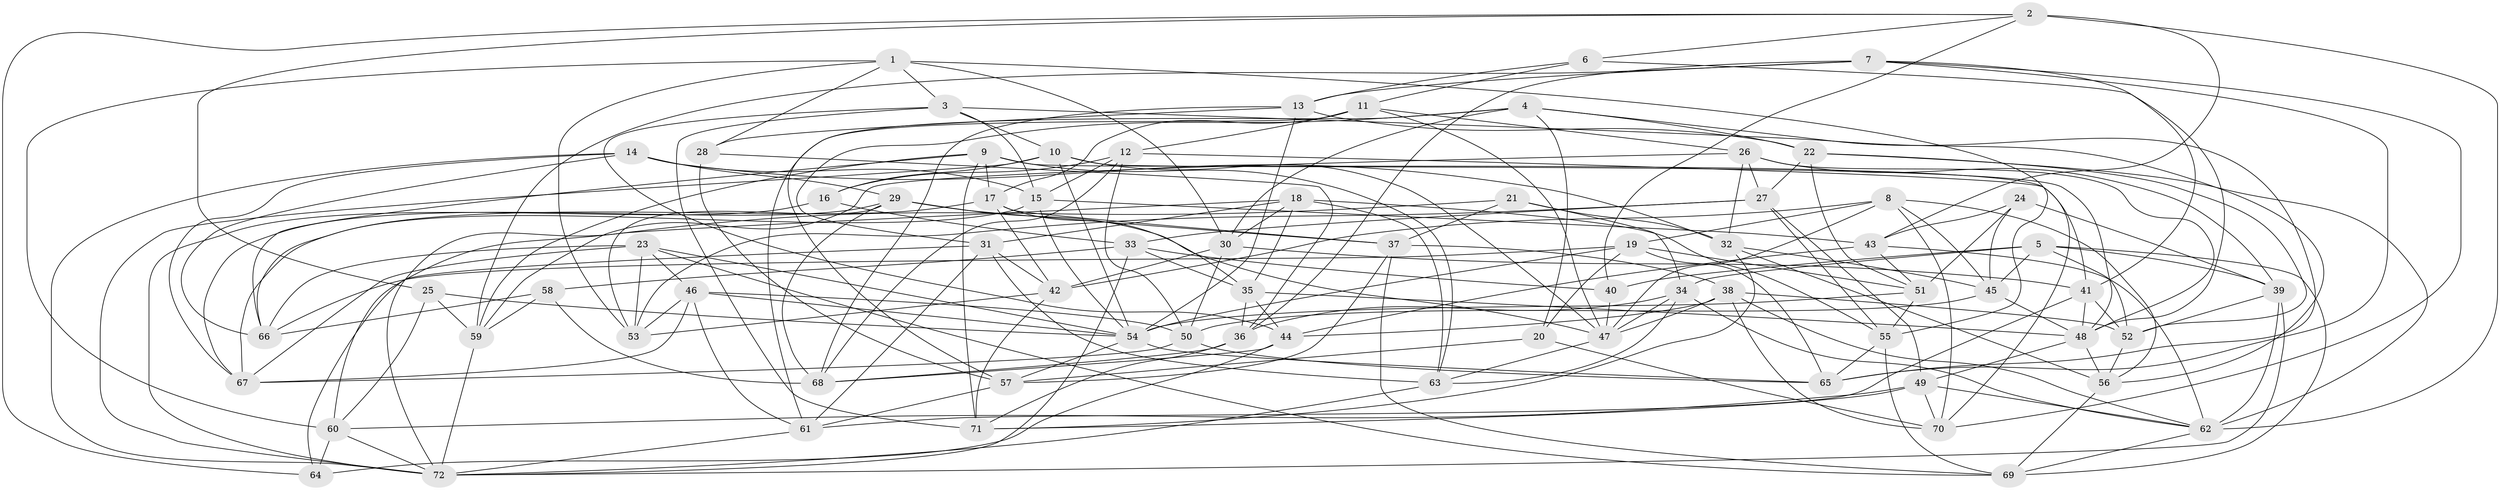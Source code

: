 // original degree distribution, {4: 1.0}
// Generated by graph-tools (version 1.1) at 2025/50/03/09/25 03:50:48]
// undirected, 72 vertices, 213 edges
graph export_dot {
graph [start="1"]
  node [color=gray90,style=filled];
  1;
  2;
  3;
  4;
  5;
  6;
  7;
  8;
  9;
  10;
  11;
  12;
  13;
  14;
  15;
  16;
  17;
  18;
  19;
  20;
  21;
  22;
  23;
  24;
  25;
  26;
  27;
  28;
  29;
  30;
  31;
  32;
  33;
  34;
  35;
  36;
  37;
  38;
  39;
  40;
  41;
  42;
  43;
  44;
  45;
  46;
  47;
  48;
  49;
  50;
  51;
  52;
  53;
  54;
  55;
  56;
  57;
  58;
  59;
  60;
  61;
  62;
  63;
  64;
  65;
  66;
  67;
  68;
  69;
  70;
  71;
  72;
  1 -- 3 [weight=1.0];
  1 -- 28 [weight=1.0];
  1 -- 30 [weight=1.0];
  1 -- 53 [weight=1.0];
  1 -- 55 [weight=1.0];
  1 -- 60 [weight=1.0];
  2 -- 6 [weight=1.0];
  2 -- 25 [weight=1.0];
  2 -- 40 [weight=1.0];
  2 -- 43 [weight=1.0];
  2 -- 62 [weight=1.0];
  2 -- 64 [weight=1.0];
  3 -- 10 [weight=1.0];
  3 -- 15 [weight=1.0];
  3 -- 44 [weight=1.0];
  3 -- 56 [weight=1.0];
  3 -- 71 [weight=1.0];
  4 -- 20 [weight=1.0];
  4 -- 22 [weight=1.0];
  4 -- 30 [weight=1.0];
  4 -- 31 [weight=1.0];
  4 -- 61 [weight=1.0];
  4 -- 65 [weight=1.0];
  5 -- 34 [weight=1.0];
  5 -- 39 [weight=1.0];
  5 -- 40 [weight=1.0];
  5 -- 45 [weight=1.0];
  5 -- 52 [weight=1.0];
  5 -- 69 [weight=1.0];
  6 -- 11 [weight=1.0];
  6 -- 13 [weight=1.0];
  6 -- 48 [weight=1.0];
  7 -- 13 [weight=1.0];
  7 -- 36 [weight=1.0];
  7 -- 41 [weight=1.0];
  7 -- 59 [weight=1.0];
  7 -- 65 [weight=1.0];
  7 -- 70 [weight=1.0];
  8 -- 19 [weight=1.0];
  8 -- 42 [weight=1.0];
  8 -- 45 [weight=1.0];
  8 -- 47 [weight=1.0];
  8 -- 56 [weight=1.0];
  8 -- 70 [weight=1.0];
  9 -- 17 [weight=1.0];
  9 -- 41 [weight=1.0];
  9 -- 59 [weight=1.0];
  9 -- 63 [weight=1.0];
  9 -- 66 [weight=1.0];
  9 -- 71 [weight=1.0];
  10 -- 16 [weight=1.0];
  10 -- 47 [weight=1.0];
  10 -- 48 [weight=1.0];
  10 -- 54 [weight=1.0];
  10 -- 72 [weight=1.0];
  11 -- 12 [weight=1.0];
  11 -- 17 [weight=1.0];
  11 -- 26 [weight=1.0];
  11 -- 47 [weight=1.0];
  11 -- 57 [weight=1.0];
  12 -- 15 [weight=1.0];
  12 -- 16 [weight=1.0];
  12 -- 50 [weight=1.0];
  12 -- 68 [weight=1.0];
  12 -- 70 [weight=1.0];
  13 -- 22 [weight=1.0];
  13 -- 28 [weight=1.0];
  13 -- 54 [weight=1.0];
  13 -- 68 [weight=1.0];
  14 -- 15 [weight=1.0];
  14 -- 29 [weight=1.0];
  14 -- 32 [weight=1.0];
  14 -- 66 [weight=1.0];
  14 -- 67 [weight=1.0];
  14 -- 72 [weight=1.0];
  15 -- 43 [weight=1.0];
  15 -- 54 [weight=1.0];
  15 -- 67 [weight=1.0];
  16 -- 33 [weight=1.0];
  16 -- 72 [weight=1.0];
  17 -- 35 [weight=1.0];
  17 -- 37 [weight=1.0];
  17 -- 42 [weight=1.0];
  17 -- 66 [weight=1.0];
  18 -- 30 [weight=1.0];
  18 -- 31 [weight=1.0];
  18 -- 35 [weight=1.0];
  18 -- 55 [weight=1.0];
  18 -- 63 [weight=1.0];
  18 -- 72 [weight=1.0];
  19 -- 20 [weight=1.0];
  19 -- 51 [weight=1.0];
  19 -- 54 [weight=1.0];
  19 -- 65 [weight=1.0];
  19 -- 66 [weight=1.0];
  20 -- 57 [weight=1.0];
  20 -- 70 [weight=1.0];
  21 -- 32 [weight=1.0];
  21 -- 34 [weight=1.0];
  21 -- 37 [weight=1.0];
  21 -- 60 [weight=1.0];
  22 -- 27 [weight=1.0];
  22 -- 51 [weight=1.0];
  22 -- 52 [weight=1.0];
  22 -- 62 [weight=1.0];
  23 -- 46 [weight=1.0];
  23 -- 53 [weight=1.0];
  23 -- 54 [weight=1.0];
  23 -- 66 [weight=1.0];
  23 -- 67 [weight=1.0];
  23 -- 69 [weight=1.0];
  24 -- 39 [weight=1.0];
  24 -- 43 [weight=1.0];
  24 -- 45 [weight=1.0];
  24 -- 51 [weight=1.0];
  25 -- 54 [weight=1.0];
  25 -- 59 [weight=1.0];
  25 -- 60 [weight=1.0];
  26 -- 27 [weight=1.0];
  26 -- 32 [weight=1.0];
  26 -- 39 [weight=1.0];
  26 -- 48 [weight=1.0];
  26 -- 59 [weight=1.0];
  27 -- 33 [weight=1.0];
  27 -- 49 [weight=1.0];
  27 -- 53 [weight=1.0];
  27 -- 55 [weight=1.0];
  28 -- 36 [weight=1.0];
  28 -- 57 [weight=1.0];
  29 -- 37 [weight=1.0];
  29 -- 47 [weight=1.0];
  29 -- 53 [weight=1.0];
  29 -- 67 [weight=1.0];
  29 -- 68 [weight=1.0];
  30 -- 41 [weight=1.0];
  30 -- 42 [weight=1.0];
  30 -- 50 [weight=1.0];
  31 -- 42 [weight=1.0];
  31 -- 61 [weight=1.0];
  31 -- 63 [weight=1.0];
  31 -- 64 [weight=1.0];
  32 -- 45 [weight=1.0];
  32 -- 56 [weight=1.0];
  32 -- 71 [weight=1.0];
  33 -- 35 [weight=1.0];
  33 -- 40 [weight=1.0];
  33 -- 58 [weight=1.0];
  33 -- 72 [weight=1.0];
  34 -- 36 [weight=1.0];
  34 -- 47 [weight=1.0];
  34 -- 62 [weight=1.0];
  34 -- 63 [weight=1.0];
  35 -- 36 [weight=1.0];
  35 -- 44 [weight=1.0];
  35 -- 48 [weight=1.0];
  36 -- 68 [weight=1.0];
  36 -- 71 [weight=1.0];
  37 -- 38 [weight=1.0];
  37 -- 57 [weight=1.0];
  37 -- 69 [weight=1.0];
  38 -- 44 [weight=1.0];
  38 -- 47 [weight=1.0];
  38 -- 52 [weight=1.0];
  38 -- 62 [weight=1.0];
  38 -- 70 [weight=1.0];
  39 -- 52 [weight=1.0];
  39 -- 62 [weight=1.0];
  39 -- 72 [weight=1.0];
  40 -- 47 [weight=1.0];
  41 -- 48 [weight=1.0];
  41 -- 52 [weight=1.0];
  41 -- 61 [weight=1.0];
  42 -- 53 [weight=1.0];
  42 -- 71 [weight=1.0];
  43 -- 44 [weight=1.0];
  43 -- 51 [weight=1.0];
  43 -- 62 [weight=1.0];
  44 -- 64 [weight=1.0];
  44 -- 68 [weight=1.0];
  45 -- 48 [weight=1.0];
  45 -- 50 [weight=1.0];
  46 -- 50 [weight=1.0];
  46 -- 53 [weight=1.0];
  46 -- 54 [weight=1.0];
  46 -- 61 [weight=1.0];
  46 -- 67 [weight=1.0];
  47 -- 63 [weight=1.0];
  48 -- 49 [weight=1.0];
  48 -- 56 [weight=1.0];
  49 -- 60 [weight=1.0];
  49 -- 62 [weight=1.0];
  49 -- 70 [weight=1.0];
  49 -- 71 [weight=1.0];
  50 -- 65 [weight=1.0];
  50 -- 67 [weight=1.0];
  51 -- 54 [weight=1.0];
  51 -- 55 [weight=1.0];
  52 -- 56 [weight=1.0];
  54 -- 57 [weight=1.0];
  54 -- 65 [weight=1.0];
  55 -- 65 [weight=1.0];
  55 -- 69 [weight=1.0];
  56 -- 69 [weight=1.0];
  57 -- 61 [weight=1.0];
  58 -- 59 [weight=1.0];
  58 -- 66 [weight=1.0];
  58 -- 68 [weight=1.0];
  59 -- 72 [weight=1.0];
  60 -- 64 [weight=1.0];
  60 -- 72 [weight=1.0];
  61 -- 72 [weight=1.0];
  62 -- 69 [weight=1.0];
  63 -- 72 [weight=1.0];
}
